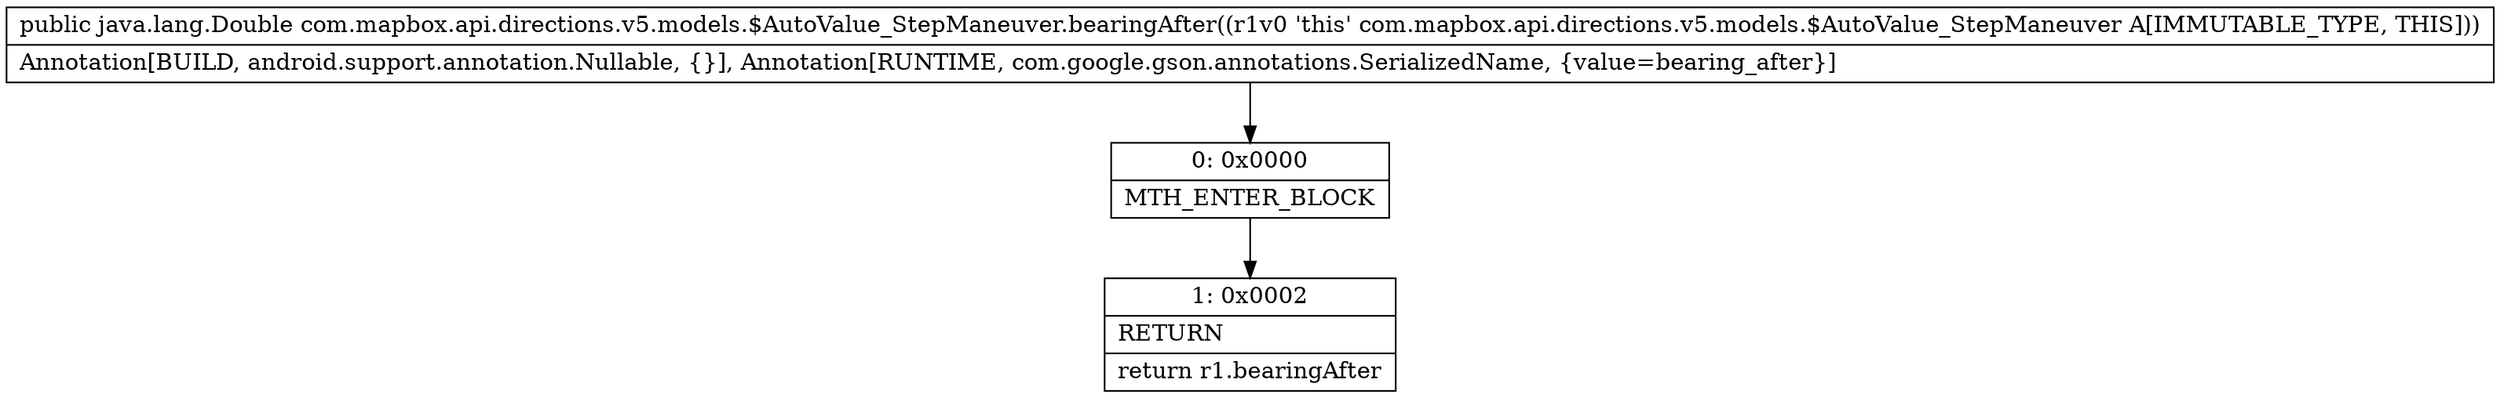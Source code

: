 digraph "CFG forcom.mapbox.api.directions.v5.models.$AutoValue_StepManeuver.bearingAfter()Ljava\/lang\/Double;" {
Node_0 [shape=record,label="{0\:\ 0x0000|MTH_ENTER_BLOCK\l}"];
Node_1 [shape=record,label="{1\:\ 0x0002|RETURN\l|return r1.bearingAfter\l}"];
MethodNode[shape=record,label="{public java.lang.Double com.mapbox.api.directions.v5.models.$AutoValue_StepManeuver.bearingAfter((r1v0 'this' com.mapbox.api.directions.v5.models.$AutoValue_StepManeuver A[IMMUTABLE_TYPE, THIS]))  | Annotation[BUILD, android.support.annotation.Nullable, \{\}], Annotation[RUNTIME, com.google.gson.annotations.SerializedName, \{value=bearing_after\}]\l}"];
MethodNode -> Node_0;
Node_0 -> Node_1;
}

